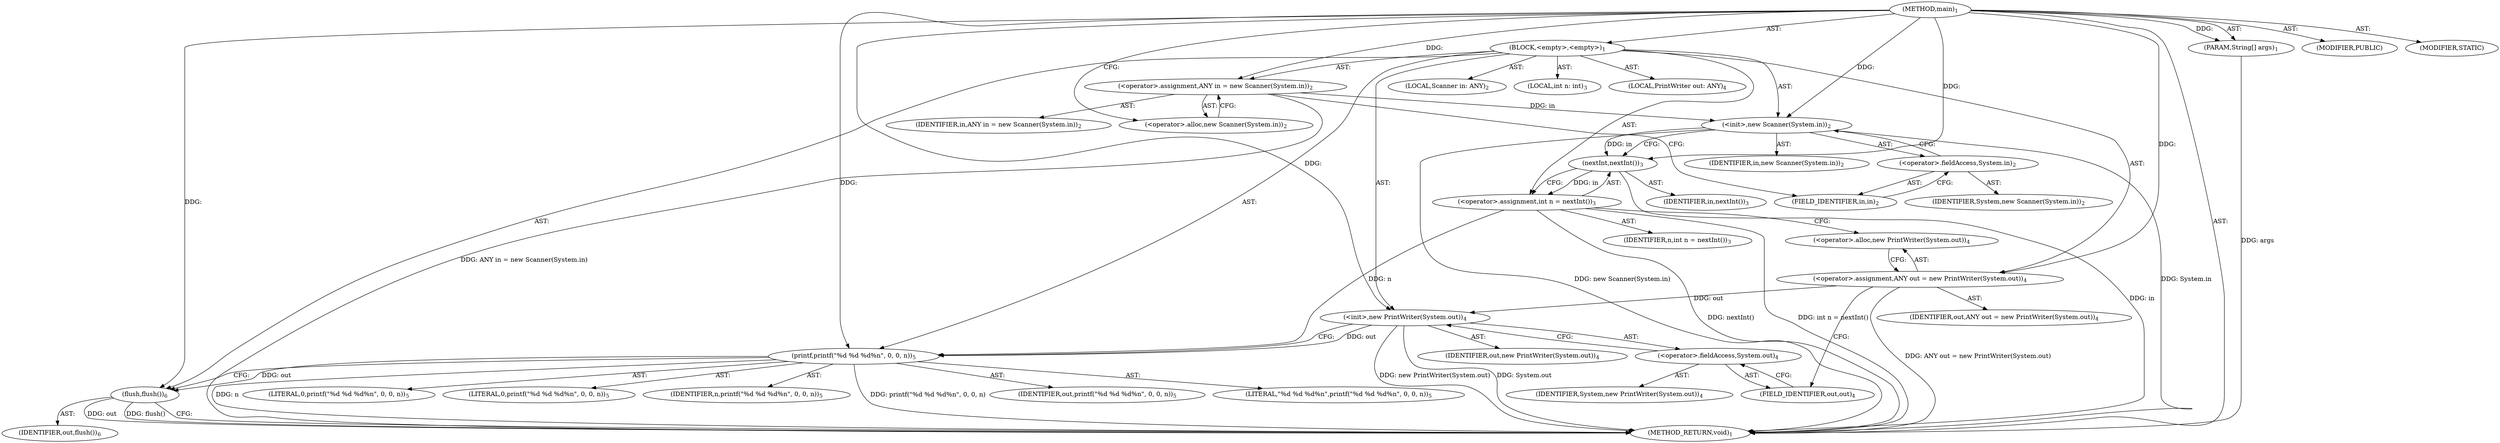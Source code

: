 digraph "main" {  
"21" [label = <(METHOD,main)<SUB>1</SUB>> ]
"22" [label = <(PARAM,String[] args)<SUB>1</SUB>> ]
"23" [label = <(BLOCK,&lt;empty&gt;,&lt;empty&gt;)<SUB>1</SUB>> ]
"4" [label = <(LOCAL,Scanner in: ANY)<SUB>2</SUB>> ]
"24" [label = <(&lt;operator&gt;.assignment,ANY in = new Scanner(System.in))<SUB>2</SUB>> ]
"25" [label = <(IDENTIFIER,in,ANY in = new Scanner(System.in))<SUB>2</SUB>> ]
"26" [label = <(&lt;operator&gt;.alloc,new Scanner(System.in))<SUB>2</SUB>> ]
"27" [label = <(&lt;init&gt;,new Scanner(System.in))<SUB>2</SUB>> ]
"3" [label = <(IDENTIFIER,in,new Scanner(System.in))<SUB>2</SUB>> ]
"28" [label = <(&lt;operator&gt;.fieldAccess,System.in)<SUB>2</SUB>> ]
"29" [label = <(IDENTIFIER,System,new Scanner(System.in))<SUB>2</SUB>> ]
"30" [label = <(FIELD_IDENTIFIER,in,in)<SUB>2</SUB>> ]
"31" [label = <(LOCAL,int n: int)<SUB>3</SUB>> ]
"32" [label = <(&lt;operator&gt;.assignment,int n = nextInt())<SUB>3</SUB>> ]
"33" [label = <(IDENTIFIER,n,int n = nextInt())<SUB>3</SUB>> ]
"34" [label = <(nextInt,nextInt())<SUB>3</SUB>> ]
"35" [label = <(IDENTIFIER,in,nextInt())<SUB>3</SUB>> ]
"6" [label = <(LOCAL,PrintWriter out: ANY)<SUB>4</SUB>> ]
"36" [label = <(&lt;operator&gt;.assignment,ANY out = new PrintWriter(System.out))<SUB>4</SUB>> ]
"37" [label = <(IDENTIFIER,out,ANY out = new PrintWriter(System.out))<SUB>4</SUB>> ]
"38" [label = <(&lt;operator&gt;.alloc,new PrintWriter(System.out))<SUB>4</SUB>> ]
"39" [label = <(&lt;init&gt;,new PrintWriter(System.out))<SUB>4</SUB>> ]
"5" [label = <(IDENTIFIER,out,new PrintWriter(System.out))<SUB>4</SUB>> ]
"40" [label = <(&lt;operator&gt;.fieldAccess,System.out)<SUB>4</SUB>> ]
"41" [label = <(IDENTIFIER,System,new PrintWriter(System.out))<SUB>4</SUB>> ]
"42" [label = <(FIELD_IDENTIFIER,out,out)<SUB>4</SUB>> ]
"43" [label = <(printf,printf(&quot;%d %d %d%n&quot;, 0, 0, n))<SUB>5</SUB>> ]
"44" [label = <(IDENTIFIER,out,printf(&quot;%d %d %d%n&quot;, 0, 0, n))<SUB>5</SUB>> ]
"45" [label = <(LITERAL,&quot;%d %d %d%n&quot;,printf(&quot;%d %d %d%n&quot;, 0, 0, n))<SUB>5</SUB>> ]
"46" [label = <(LITERAL,0,printf(&quot;%d %d %d%n&quot;, 0, 0, n))<SUB>5</SUB>> ]
"47" [label = <(LITERAL,0,printf(&quot;%d %d %d%n&quot;, 0, 0, n))<SUB>5</SUB>> ]
"48" [label = <(IDENTIFIER,n,printf(&quot;%d %d %d%n&quot;, 0, 0, n))<SUB>5</SUB>> ]
"49" [label = <(flush,flush())<SUB>6</SUB>> ]
"50" [label = <(IDENTIFIER,out,flush())<SUB>6</SUB>> ]
"51" [label = <(MODIFIER,PUBLIC)> ]
"52" [label = <(MODIFIER,STATIC)> ]
"53" [label = <(METHOD_RETURN,void)<SUB>1</SUB>> ]
  "21" -> "22"  [ label = "AST: "] 
  "21" -> "23"  [ label = "AST: "] 
  "21" -> "51"  [ label = "AST: "] 
  "21" -> "52"  [ label = "AST: "] 
  "21" -> "53"  [ label = "AST: "] 
  "23" -> "4"  [ label = "AST: "] 
  "23" -> "24"  [ label = "AST: "] 
  "23" -> "27"  [ label = "AST: "] 
  "23" -> "31"  [ label = "AST: "] 
  "23" -> "32"  [ label = "AST: "] 
  "23" -> "6"  [ label = "AST: "] 
  "23" -> "36"  [ label = "AST: "] 
  "23" -> "39"  [ label = "AST: "] 
  "23" -> "43"  [ label = "AST: "] 
  "23" -> "49"  [ label = "AST: "] 
  "24" -> "25"  [ label = "AST: "] 
  "24" -> "26"  [ label = "AST: "] 
  "27" -> "3"  [ label = "AST: "] 
  "27" -> "28"  [ label = "AST: "] 
  "28" -> "29"  [ label = "AST: "] 
  "28" -> "30"  [ label = "AST: "] 
  "32" -> "33"  [ label = "AST: "] 
  "32" -> "34"  [ label = "AST: "] 
  "34" -> "35"  [ label = "AST: "] 
  "36" -> "37"  [ label = "AST: "] 
  "36" -> "38"  [ label = "AST: "] 
  "39" -> "5"  [ label = "AST: "] 
  "39" -> "40"  [ label = "AST: "] 
  "40" -> "41"  [ label = "AST: "] 
  "40" -> "42"  [ label = "AST: "] 
  "43" -> "44"  [ label = "AST: "] 
  "43" -> "45"  [ label = "AST: "] 
  "43" -> "46"  [ label = "AST: "] 
  "43" -> "47"  [ label = "AST: "] 
  "43" -> "48"  [ label = "AST: "] 
  "49" -> "50"  [ label = "AST: "] 
  "24" -> "30"  [ label = "CFG: "] 
  "27" -> "34"  [ label = "CFG: "] 
  "32" -> "38"  [ label = "CFG: "] 
  "36" -> "42"  [ label = "CFG: "] 
  "39" -> "43"  [ label = "CFG: "] 
  "43" -> "49"  [ label = "CFG: "] 
  "49" -> "53"  [ label = "CFG: "] 
  "26" -> "24"  [ label = "CFG: "] 
  "28" -> "27"  [ label = "CFG: "] 
  "34" -> "32"  [ label = "CFG: "] 
  "38" -> "36"  [ label = "CFG: "] 
  "40" -> "39"  [ label = "CFG: "] 
  "30" -> "28"  [ label = "CFG: "] 
  "42" -> "40"  [ label = "CFG: "] 
  "21" -> "26"  [ label = "CFG: "] 
  "22" -> "53"  [ label = "DDG: args"] 
  "24" -> "53"  [ label = "DDG: ANY in = new Scanner(System.in)"] 
  "27" -> "53"  [ label = "DDG: System.in"] 
  "27" -> "53"  [ label = "DDG: new Scanner(System.in)"] 
  "34" -> "53"  [ label = "DDG: in"] 
  "32" -> "53"  [ label = "DDG: nextInt()"] 
  "32" -> "53"  [ label = "DDG: int n = nextInt()"] 
  "36" -> "53"  [ label = "DDG: ANY out = new PrintWriter(System.out)"] 
  "39" -> "53"  [ label = "DDG: System.out"] 
  "39" -> "53"  [ label = "DDG: new PrintWriter(System.out)"] 
  "43" -> "53"  [ label = "DDG: n"] 
  "43" -> "53"  [ label = "DDG: printf(&quot;%d %d %d%n&quot;, 0, 0, n)"] 
  "49" -> "53"  [ label = "DDG: out"] 
  "49" -> "53"  [ label = "DDG: flush()"] 
  "21" -> "22"  [ label = "DDG: "] 
  "21" -> "24"  [ label = "DDG: "] 
  "34" -> "32"  [ label = "DDG: in"] 
  "21" -> "36"  [ label = "DDG: "] 
  "24" -> "27"  [ label = "DDG: in"] 
  "21" -> "27"  [ label = "DDG: "] 
  "36" -> "39"  [ label = "DDG: out"] 
  "21" -> "39"  [ label = "DDG: "] 
  "39" -> "43"  [ label = "DDG: out"] 
  "21" -> "43"  [ label = "DDG: "] 
  "32" -> "43"  [ label = "DDG: n"] 
  "43" -> "49"  [ label = "DDG: out"] 
  "21" -> "49"  [ label = "DDG: "] 
  "27" -> "34"  [ label = "DDG: in"] 
  "21" -> "34"  [ label = "DDG: "] 
}
